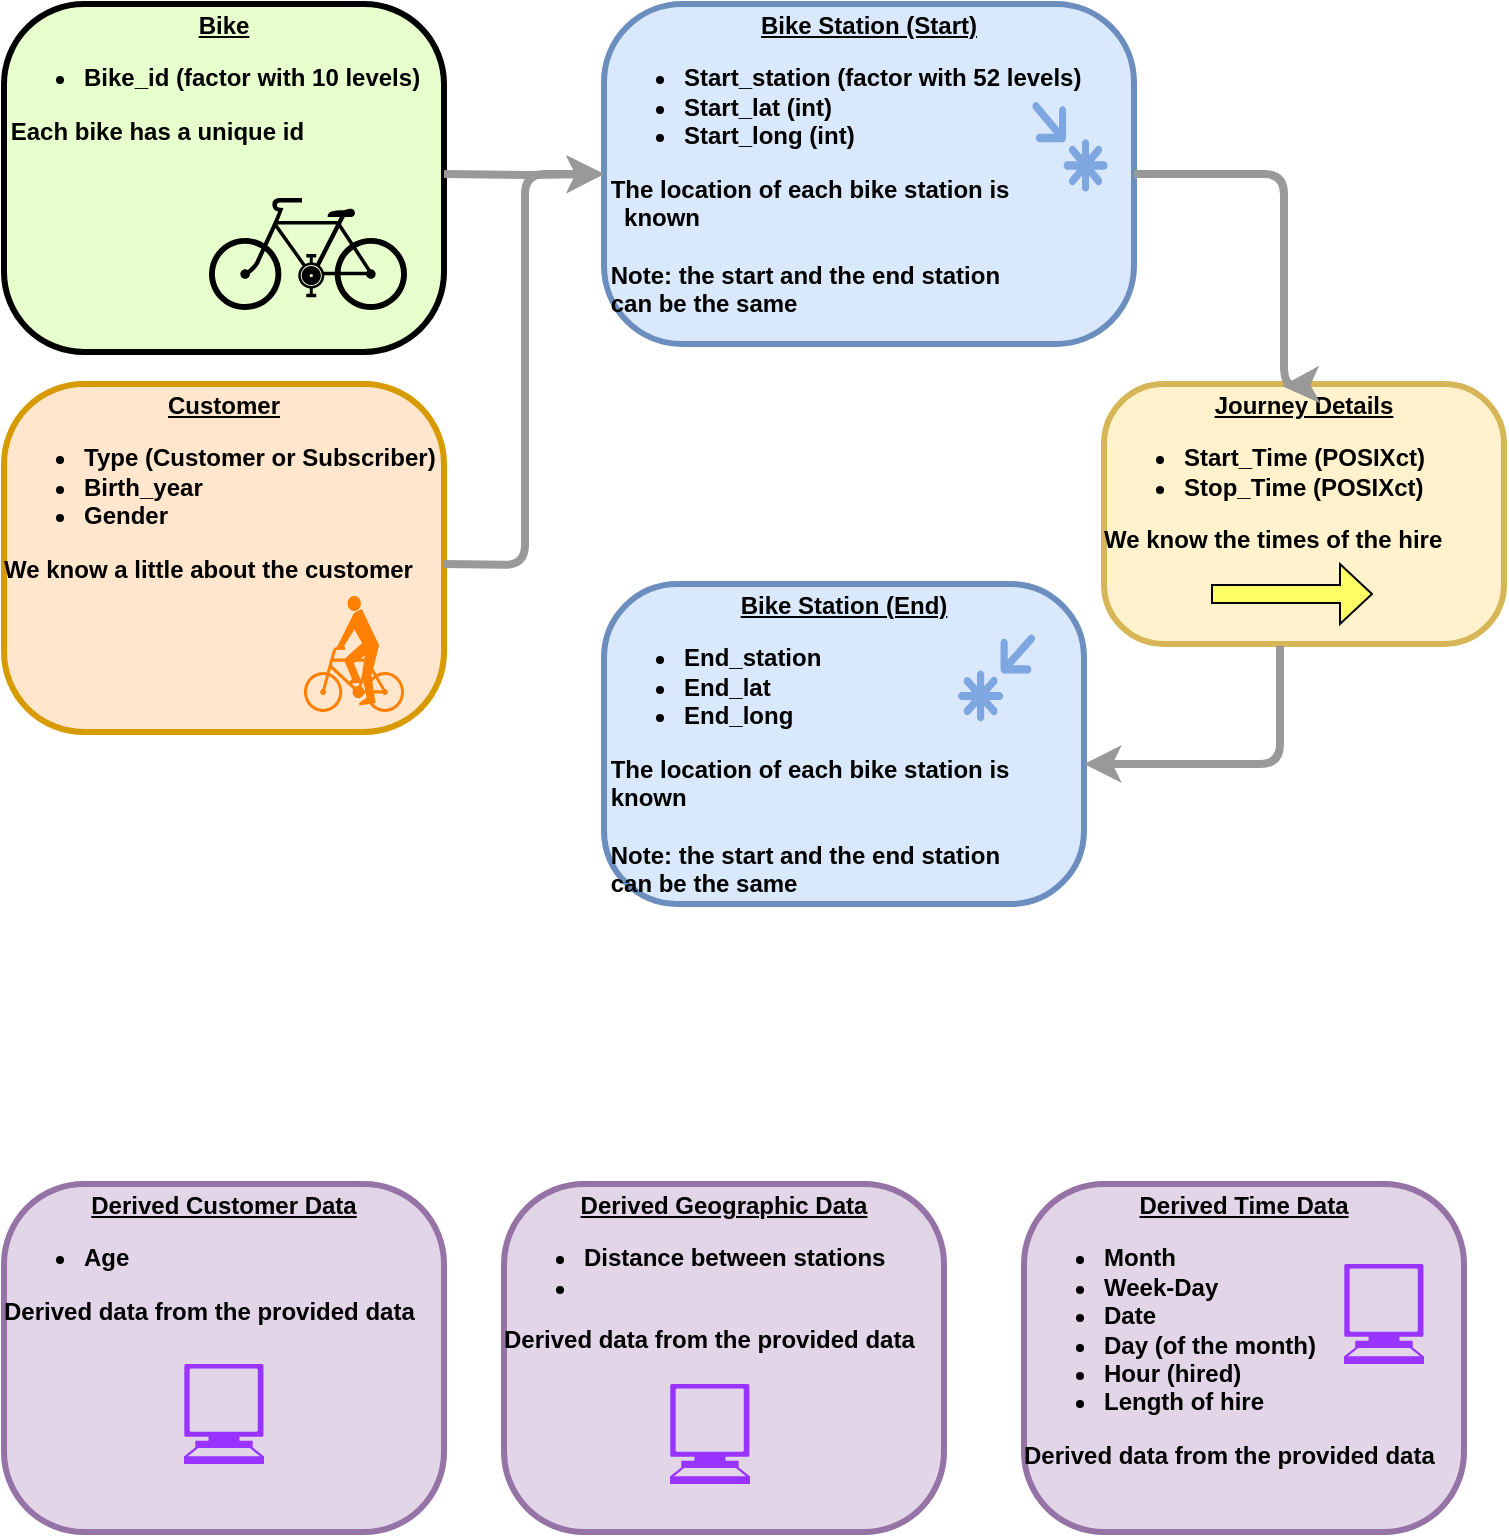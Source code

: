<mxfile version="16.4.5" type="github">
  <diagram name="Page-1" id="c7558073-3199-34d8-9f00-42111426c3f3">
    <mxGraphModel dx="950" dy="807" grid="1" gridSize="10" guides="1" tooltips="1" connect="1" arrows="1" fold="1" page="1" pageScale="1" pageWidth="826" pageHeight="1169" background="none" math="0" shadow="0">
      <root>
        <mxCell id="0" />
        <mxCell id="1" parent="0" />
        <mxCell id="DKgWzSn5s0b5Owi-XkWh-102" value="" style="group" vertex="1" connectable="0" parent="1">
          <mxGeometry x="40" y="10" width="220" height="174" as="geometry" />
        </mxCell>
        <mxCell id="2" value="&lt;p style=&quot;text-align: center ; margin: 4px 0px 0px ; text-decoration: underline&quot;&gt;Bike&lt;/p&gt;&lt;p style=&quot;margin: 4px 0px 0px&quot;&gt;&lt;/p&gt;&lt;ul&gt;&lt;li&gt;Bike_id (factor with 10 levels)&lt;/li&gt;&lt;/ul&gt;&lt;div&gt;&lt;span style=&quot;white-space: pre&quot;&gt;	&lt;/span&gt;Each bike has a unique id&lt;/div&gt;&lt;p&gt;&lt;/p&gt;" style="verticalAlign=middle;align=left;overflow=fill;fontSize=12;fontFamily=Helvetica;html=1;rounded=1;fontStyle=1;strokeWidth=3;fillColor=#E6FFCC;arcSize=23;" parent="DKgWzSn5s0b5Owi-XkWh-102" vertex="1">
          <mxGeometry width="220" height="174" as="geometry" />
        </mxCell>
        <mxCell id="DKgWzSn5s0b5Owi-XkWh-97" value="" style="shape=mxgraph.signs.transportation.bicycle_2;html=1;pointerEvents=1;fillColor=#000000;strokeColor=none;verticalLabelPosition=bottom;verticalAlign=top;align=center;sketch=0;" vertex="1" parent="DKgWzSn5s0b5Owi-XkWh-102">
          <mxGeometry x="102.5" y="97" width="99" height="56" as="geometry" />
        </mxCell>
        <mxCell id="DKgWzSn5s0b5Owi-XkWh-106" value="" style="group" vertex="1" connectable="0" parent="1">
          <mxGeometry x="340" y="300" width="240" height="160" as="geometry" />
        </mxCell>
        <mxCell id="DKgWzSn5s0b5Owi-XkWh-104" value="&lt;p style=&quot;text-align: center ; margin: 4px 0px 0px ; text-decoration: underline&quot;&gt;Bike Station (End)&lt;/p&gt;&lt;p style=&quot;margin: 4px 0px 0px&quot;&gt;&lt;/p&gt;&lt;ul&gt;&lt;li&gt;&lt;span style=&quot;text-align: center&quot;&gt;End&lt;/span&gt;_station&lt;/li&gt;&lt;li&gt;&lt;span style=&quot;text-align: center&quot;&gt;End&lt;/span&gt;_lat&lt;/li&gt;&lt;li&gt;&lt;span style=&quot;text-align: center&quot;&gt;End&lt;/span&gt;_long&lt;/li&gt;&lt;/ul&gt;&lt;div&gt;&lt;span style=&quot;white-space: pre&quot;&gt;	&lt;/span&gt;The location of each bike station is&lt;br&gt;&lt;span style=&quot;white-space: pre&quot;&gt;	&lt;/span&gt;known&lt;br&gt;&lt;br&gt;&lt;span style=&quot;white-space: pre&quot;&gt;	&lt;/span&gt;Note: the start and the end station&lt;br&gt;&lt;span&gt;	&lt;/span&gt;&lt;span style=&quot;white-space: pre&quot;&gt;	&lt;/span&gt;can be the same&lt;br&gt;&lt;/div&gt;&lt;p&gt;&lt;/p&gt;&lt;p&gt;&lt;/p&gt;" style="verticalAlign=middle;align=left;overflow=fill;fontSize=12;fontFamily=Helvetica;html=1;rounded=1;fontStyle=1;strokeWidth=3;fillColor=#dae8fc;arcSize=23;strokeColor=#6c8ebf;" vertex="1" parent="DKgWzSn5s0b5Owi-XkWh-106">
          <mxGeometry width="240.0" height="160" as="geometry" />
        </mxCell>
        <mxCell id="DKgWzSn5s0b5Owi-XkWh-105" value="" style="shape=mxgraph.signs.travel.point_of_interest;html=1;pointerEvents=1;fillColor=#7EA6E0;strokeColor=none;verticalLabelPosition=bottom;verticalAlign=top;align=center;sketch=0;rotation=90;" vertex="1" parent="DKgWzSn5s0b5Owi-XkWh-106">
          <mxGeometry x="174.545" y="27.586" width="43.636" height="38.621" as="geometry" />
        </mxCell>
        <mxCell id="DKgWzSn5s0b5Owi-XkWh-121" value="" style="group" vertex="1" connectable="0" parent="1">
          <mxGeometry x="40" y="600" width="220" height="174" as="geometry" />
        </mxCell>
        <mxCell id="DKgWzSn5s0b5Owi-XkWh-117" value="&lt;p style=&quot;text-align: center ; margin: 4px 0px 0px ; text-decoration: underline&quot;&gt;Derived Customer Data&lt;/p&gt;&lt;p style=&quot;margin: 4px 0px 0px&quot;&gt;&lt;/p&gt;&lt;ul&gt;&lt;li&gt;Age&lt;/li&gt;&lt;/ul&gt;&lt;div&gt;Derived data from the provided data&lt;/div&gt;&lt;p&gt;&lt;/p&gt;&lt;p&gt;&lt;/p&gt;" style="verticalAlign=middle;align=left;overflow=fill;fontSize=12;fontFamily=Helvetica;html=1;rounded=1;fontStyle=1;strokeWidth=3;fillColor=#e1d5e7;arcSize=23;strokeColor=#9673a6;" vertex="1" parent="DKgWzSn5s0b5Owi-XkWh-121">
          <mxGeometry width="220" height="174" as="geometry" />
        </mxCell>
        <mxCell id="DKgWzSn5s0b5Owi-XkWh-119" value="" style="shape=mxgraph.signs.tech.computer;html=1;pointerEvents=1;fillColor=#9933FF;strokeColor=none;verticalLabelPosition=bottom;verticalAlign=top;align=center;sketch=0;" vertex="1" parent="DKgWzSn5s0b5Owi-XkWh-121">
          <mxGeometry x="90" y="90" width="40" height="50" as="geometry" />
        </mxCell>
        <mxCell id="DKgWzSn5s0b5Owi-XkWh-122" value="" style="group" vertex="1" connectable="0" parent="1">
          <mxGeometry x="290" y="600" width="220" height="174" as="geometry" />
        </mxCell>
        <mxCell id="DKgWzSn5s0b5Owi-XkWh-113" value="&lt;p style=&quot;text-align: center ; margin: 4px 0px 0px ; text-decoration: underline&quot;&gt;Derived Geographic Data&lt;/p&gt;&lt;p style=&quot;margin: 4px 0px 0px&quot;&gt;&lt;/p&gt;&lt;ul&gt;&lt;li&gt;Distance between stations&lt;/li&gt;&lt;li&gt;&lt;br&gt;&lt;/li&gt;&lt;/ul&gt;&lt;div&gt;Derived data from the provided data&lt;/div&gt;&lt;p&gt;&lt;/p&gt;&lt;p&gt;&lt;/p&gt;" style="verticalAlign=middle;align=left;overflow=fill;fontSize=12;fontFamily=Helvetica;html=1;rounded=1;fontStyle=1;strokeWidth=3;fillColor=#e1d5e7;arcSize=23;strokeColor=#9673a6;" vertex="1" parent="DKgWzSn5s0b5Owi-XkWh-122">
          <mxGeometry width="220" height="174" as="geometry" />
        </mxCell>
        <mxCell id="DKgWzSn5s0b5Owi-XkWh-115" value="" style="shape=mxgraph.signs.tech.computer;html=1;pointerEvents=1;fillColor=#9933FF;strokeColor=none;verticalLabelPosition=bottom;verticalAlign=top;align=center;sketch=0;" vertex="1" parent="DKgWzSn5s0b5Owi-XkWh-122">
          <mxGeometry x="83" y="100" width="40" height="50" as="geometry" />
        </mxCell>
        <mxCell id="DKgWzSn5s0b5Owi-XkWh-123" value="" style="group" vertex="1" connectable="0" parent="1">
          <mxGeometry x="550" y="600" width="220" height="174" as="geometry" />
        </mxCell>
        <mxCell id="DKgWzSn5s0b5Owi-XkWh-116" value="&lt;p style=&quot;text-align: center ; margin: 4px 0px 0px ; text-decoration: underline&quot;&gt;Derived Time Data&lt;/p&gt;&lt;p style=&quot;margin: 4px 0px 0px&quot;&gt;&lt;/p&gt;&lt;ul&gt;&lt;li&gt;Month&lt;/li&gt;&lt;li&gt;Week-Day&lt;/li&gt;&lt;li&gt;Date&lt;/li&gt;&lt;li&gt;Day (of the month)&lt;/li&gt;&lt;li&gt;Hour (hired)&lt;/li&gt;&lt;li&gt;Length of hire&lt;/li&gt;&lt;/ul&gt;&lt;div&gt;Derived data from the provided data&lt;/div&gt;&lt;p&gt;&lt;/p&gt;&lt;p&gt;&lt;/p&gt;" style="verticalAlign=middle;align=left;overflow=fill;fontSize=12;fontFamily=Helvetica;html=1;rounded=1;fontStyle=1;strokeWidth=3;fillColor=#e1d5e7;arcSize=23;strokeColor=#9673a6;" vertex="1" parent="DKgWzSn5s0b5Owi-XkWh-123">
          <mxGeometry width="220" height="174" as="geometry" />
        </mxCell>
        <mxCell id="DKgWzSn5s0b5Owi-XkWh-120" value="" style="shape=mxgraph.signs.tech.computer;html=1;pointerEvents=1;fillColor=#9933FF;strokeColor=none;verticalLabelPosition=bottom;verticalAlign=top;align=center;sketch=0;" vertex="1" parent="DKgWzSn5s0b5Owi-XkWh-123">
          <mxGeometry x="160" y="40" width="40" height="50" as="geometry" />
        </mxCell>
        <mxCell id="DKgWzSn5s0b5Owi-XkWh-118" value="" style="group" vertex="1" connectable="0" parent="1">
          <mxGeometry x="340" y="10" width="265" height="170" as="geometry" />
        </mxCell>
        <mxCell id="DKgWzSn5s0b5Owi-XkWh-100" value="&lt;p style=&quot;text-align: center ; margin: 4px 0px 0px ; text-decoration: underline&quot;&gt;Bike Station (Start)&lt;/p&gt;&lt;p style=&quot;margin: 4px 0px 0px&quot;&gt;&lt;/p&gt;&lt;ul&gt;&lt;li&gt;Start_station (factor with 52 levels)&lt;/li&gt;&lt;li&gt;Start_lat (int)&lt;/li&gt;&lt;li&gt;Start_long (int)&lt;/li&gt;&lt;/ul&gt;&lt;div&gt;&lt;span style=&quot;white-space: pre&quot;&gt;	&lt;/span&gt;The location of each bike station is&lt;br&gt;&amp;nbsp; &lt;span style=&quot;white-space: pre&quot;&gt;	&lt;/span&gt;known&lt;br&gt;&lt;br&gt;&lt;span style=&quot;white-space: pre&quot;&gt;	&lt;/span&gt;Note: the start and the end station&lt;br&gt;&lt;span style=&quot;white-space: pre&quot;&gt;	&lt;/span&gt;can be the same&lt;br&gt;&lt;/div&gt;&lt;p&gt;&lt;/p&gt;&lt;p&gt;&lt;/p&gt;" style="verticalAlign=middle;align=left;overflow=fill;fontSize=12;fontFamily=Helvetica;html=1;rounded=1;fontStyle=1;strokeWidth=3;fillColor=#dae8fc;arcSize=23;strokeColor=#6c8ebf;" vertex="1" parent="DKgWzSn5s0b5Owi-XkWh-118">
          <mxGeometry width="265" height="170" as="geometry" />
        </mxCell>
        <mxCell id="DKgWzSn5s0b5Owi-XkWh-99" value="" style="shape=mxgraph.signs.travel.point_of_interest;html=1;pointerEvents=1;fillColor=#7EA6E0;strokeColor=none;verticalLabelPosition=bottom;verticalAlign=top;align=center;sketch=0;" vertex="1" parent="DKgWzSn5s0b5Owi-XkWh-118">
          <mxGeometry x="214.038" y="48.851" width="37.712" height="44.943" as="geometry" />
        </mxCell>
        <mxCell id="DKgWzSn5s0b5Owi-XkWh-128" value="" style="group" vertex="1" connectable="0" parent="1">
          <mxGeometry x="40" y="200" width="220" height="174" as="geometry" />
        </mxCell>
        <mxCell id="DKgWzSn5s0b5Owi-XkWh-109" value="&lt;p style=&quot;text-align: center ; margin: 4px 0px 0px ; text-decoration: underline&quot;&gt;Customer&lt;/p&gt;&lt;p style=&quot;margin: 4px 0px 0px&quot;&gt;&lt;/p&gt;&lt;ul&gt;&lt;li&gt;Type (Customer or Subscriber)&lt;/li&gt;&lt;li&gt;Birth_year&lt;/li&gt;&lt;li&gt;Gender&lt;/li&gt;&lt;/ul&gt;&lt;div&gt;We know a little about the customer&lt;br&gt;&lt;br&gt;&lt;/div&gt;&lt;p&gt;&lt;/p&gt;&lt;p&gt;&lt;/p&gt;" style="verticalAlign=middle;align=left;overflow=fill;fontSize=12;fontFamily=Helvetica;html=1;rounded=1;fontStyle=1;strokeWidth=3;fillColor=#ffe6cc;arcSize=23;strokeColor=#d79b00;" vertex="1" parent="DKgWzSn5s0b5Owi-XkWh-128">
          <mxGeometry width="220" height="174" as="geometry" />
        </mxCell>
        <mxCell id="DKgWzSn5s0b5Owi-XkWh-98" value="" style="shape=mxgraph.signs.transportation.bicycler;html=1;pointerEvents=1;fillColor=#FF8000;strokeColor=none;verticalLabelPosition=bottom;verticalAlign=top;align=center;sketch=0;" vertex="1" parent="DKgWzSn5s0b5Owi-XkWh-128">
          <mxGeometry x="150" y="106" width="50" height="58" as="geometry" />
        </mxCell>
        <mxCell id="DKgWzSn5s0b5Owi-XkWh-129" value="" style="group" vertex="1" connectable="0" parent="1">
          <mxGeometry x="590" y="200" width="200" height="130" as="geometry" />
        </mxCell>
        <mxCell id="DKgWzSn5s0b5Owi-XkWh-125" value="&lt;p style=&quot;text-align: center ; margin: 4px 0px 0px ; text-decoration: underline&quot;&gt;Journey Details&lt;/p&gt;&lt;p style=&quot;margin: 4px 0px 0px&quot;&gt;&lt;/p&gt;&lt;ul&gt;&lt;li&gt;Start_Time (POSIXct)&lt;/li&gt;&lt;li&gt;Stop_Time (POSIXct)&lt;/li&gt;&lt;/ul&gt;&lt;div&gt;We know the times of the hire&lt;br&gt;&lt;br&gt;&lt;/div&gt;&lt;p&gt;&lt;/p&gt;&lt;p&gt;&lt;/p&gt;" style="verticalAlign=middle;align=left;overflow=fill;fontSize=12;fontFamily=Helvetica;html=1;rounded=1;fontStyle=1;strokeWidth=3;fillColor=#fff2cc;arcSize=23;strokeColor=#d6b656;" vertex="1" parent="DKgWzSn5s0b5Owi-XkWh-129">
          <mxGeometry width="200" height="130" as="geometry" />
        </mxCell>
        <mxCell id="DKgWzSn5s0b5Owi-XkWh-127" value="" style="shape=singleArrow;whiteSpace=wrap;html=1;fillColor=#FFFF66;" vertex="1" parent="DKgWzSn5s0b5Owi-XkWh-129">
          <mxGeometry x="54" y="90" width="80" height="30" as="geometry" />
        </mxCell>
        <mxCell id="DKgWzSn5s0b5Owi-XkWh-130" value="" style="edgeStyle=orthogonalEdgeStyle;curved=0;rounded=1;sketch=0;orthogonalLoop=1;jettySize=auto;html=1;strokeWidth=4;strokeColor=#999999;" edge="1" parent="1" target="DKgWzSn5s0b5Owi-XkWh-100">
          <mxGeometry relative="1" as="geometry">
            <mxPoint x="260" y="95" as="sourcePoint" />
          </mxGeometry>
        </mxCell>
        <mxCell id="DKgWzSn5s0b5Owi-XkWh-131" value="" style="edgeStyle=orthogonalEdgeStyle;curved=0;rounded=1;sketch=0;orthogonalLoop=1;jettySize=auto;html=1;strokeWidth=4;strokeColor=#999999;entryX=0;entryY=0.5;entryDx=0;entryDy=0;" edge="1" parent="1" target="DKgWzSn5s0b5Owi-XkWh-100">
          <mxGeometry relative="1" as="geometry">
            <mxPoint x="260" y="290" as="sourcePoint" />
            <mxPoint x="350" y="105" as="targetPoint" />
          </mxGeometry>
        </mxCell>
        <mxCell id="DKgWzSn5s0b5Owi-XkWh-133" value="" style="edgeStyle=orthogonalEdgeStyle;curved=0;rounded=1;sketch=0;orthogonalLoop=1;jettySize=auto;html=1;strokeColor=#999999;strokeWidth=4;exitX=1;exitY=0.5;exitDx=0;exitDy=0;entryX=0.445;entryY=0.008;entryDx=0;entryDy=0;entryPerimeter=0;" edge="1" parent="1" source="DKgWzSn5s0b5Owi-XkWh-100" target="DKgWzSn5s0b5Owi-XkWh-125">
          <mxGeometry relative="1" as="geometry">
            <mxPoint x="680" y="190" as="targetPoint" />
            <Array as="points">
              <mxPoint x="680" y="95" />
            </Array>
          </mxGeometry>
        </mxCell>
        <mxCell id="DKgWzSn5s0b5Owi-XkWh-137" style="edgeStyle=orthogonalEdgeStyle;curved=0;rounded=1;sketch=0;orthogonalLoop=1;jettySize=auto;html=1;strokeColor=#999999;strokeWidth=4;exitX=0.44;exitY=1.008;exitDx=0;exitDy=0;exitPerimeter=0;" edge="1" parent="1" source="DKgWzSn5s0b5Owi-XkWh-125">
          <mxGeometry relative="1" as="geometry">
            <mxPoint x="580" y="390" as="targetPoint" />
            <Array as="points">
              <mxPoint x="678" y="390" />
            </Array>
          </mxGeometry>
        </mxCell>
      </root>
    </mxGraphModel>
  </diagram>
</mxfile>
